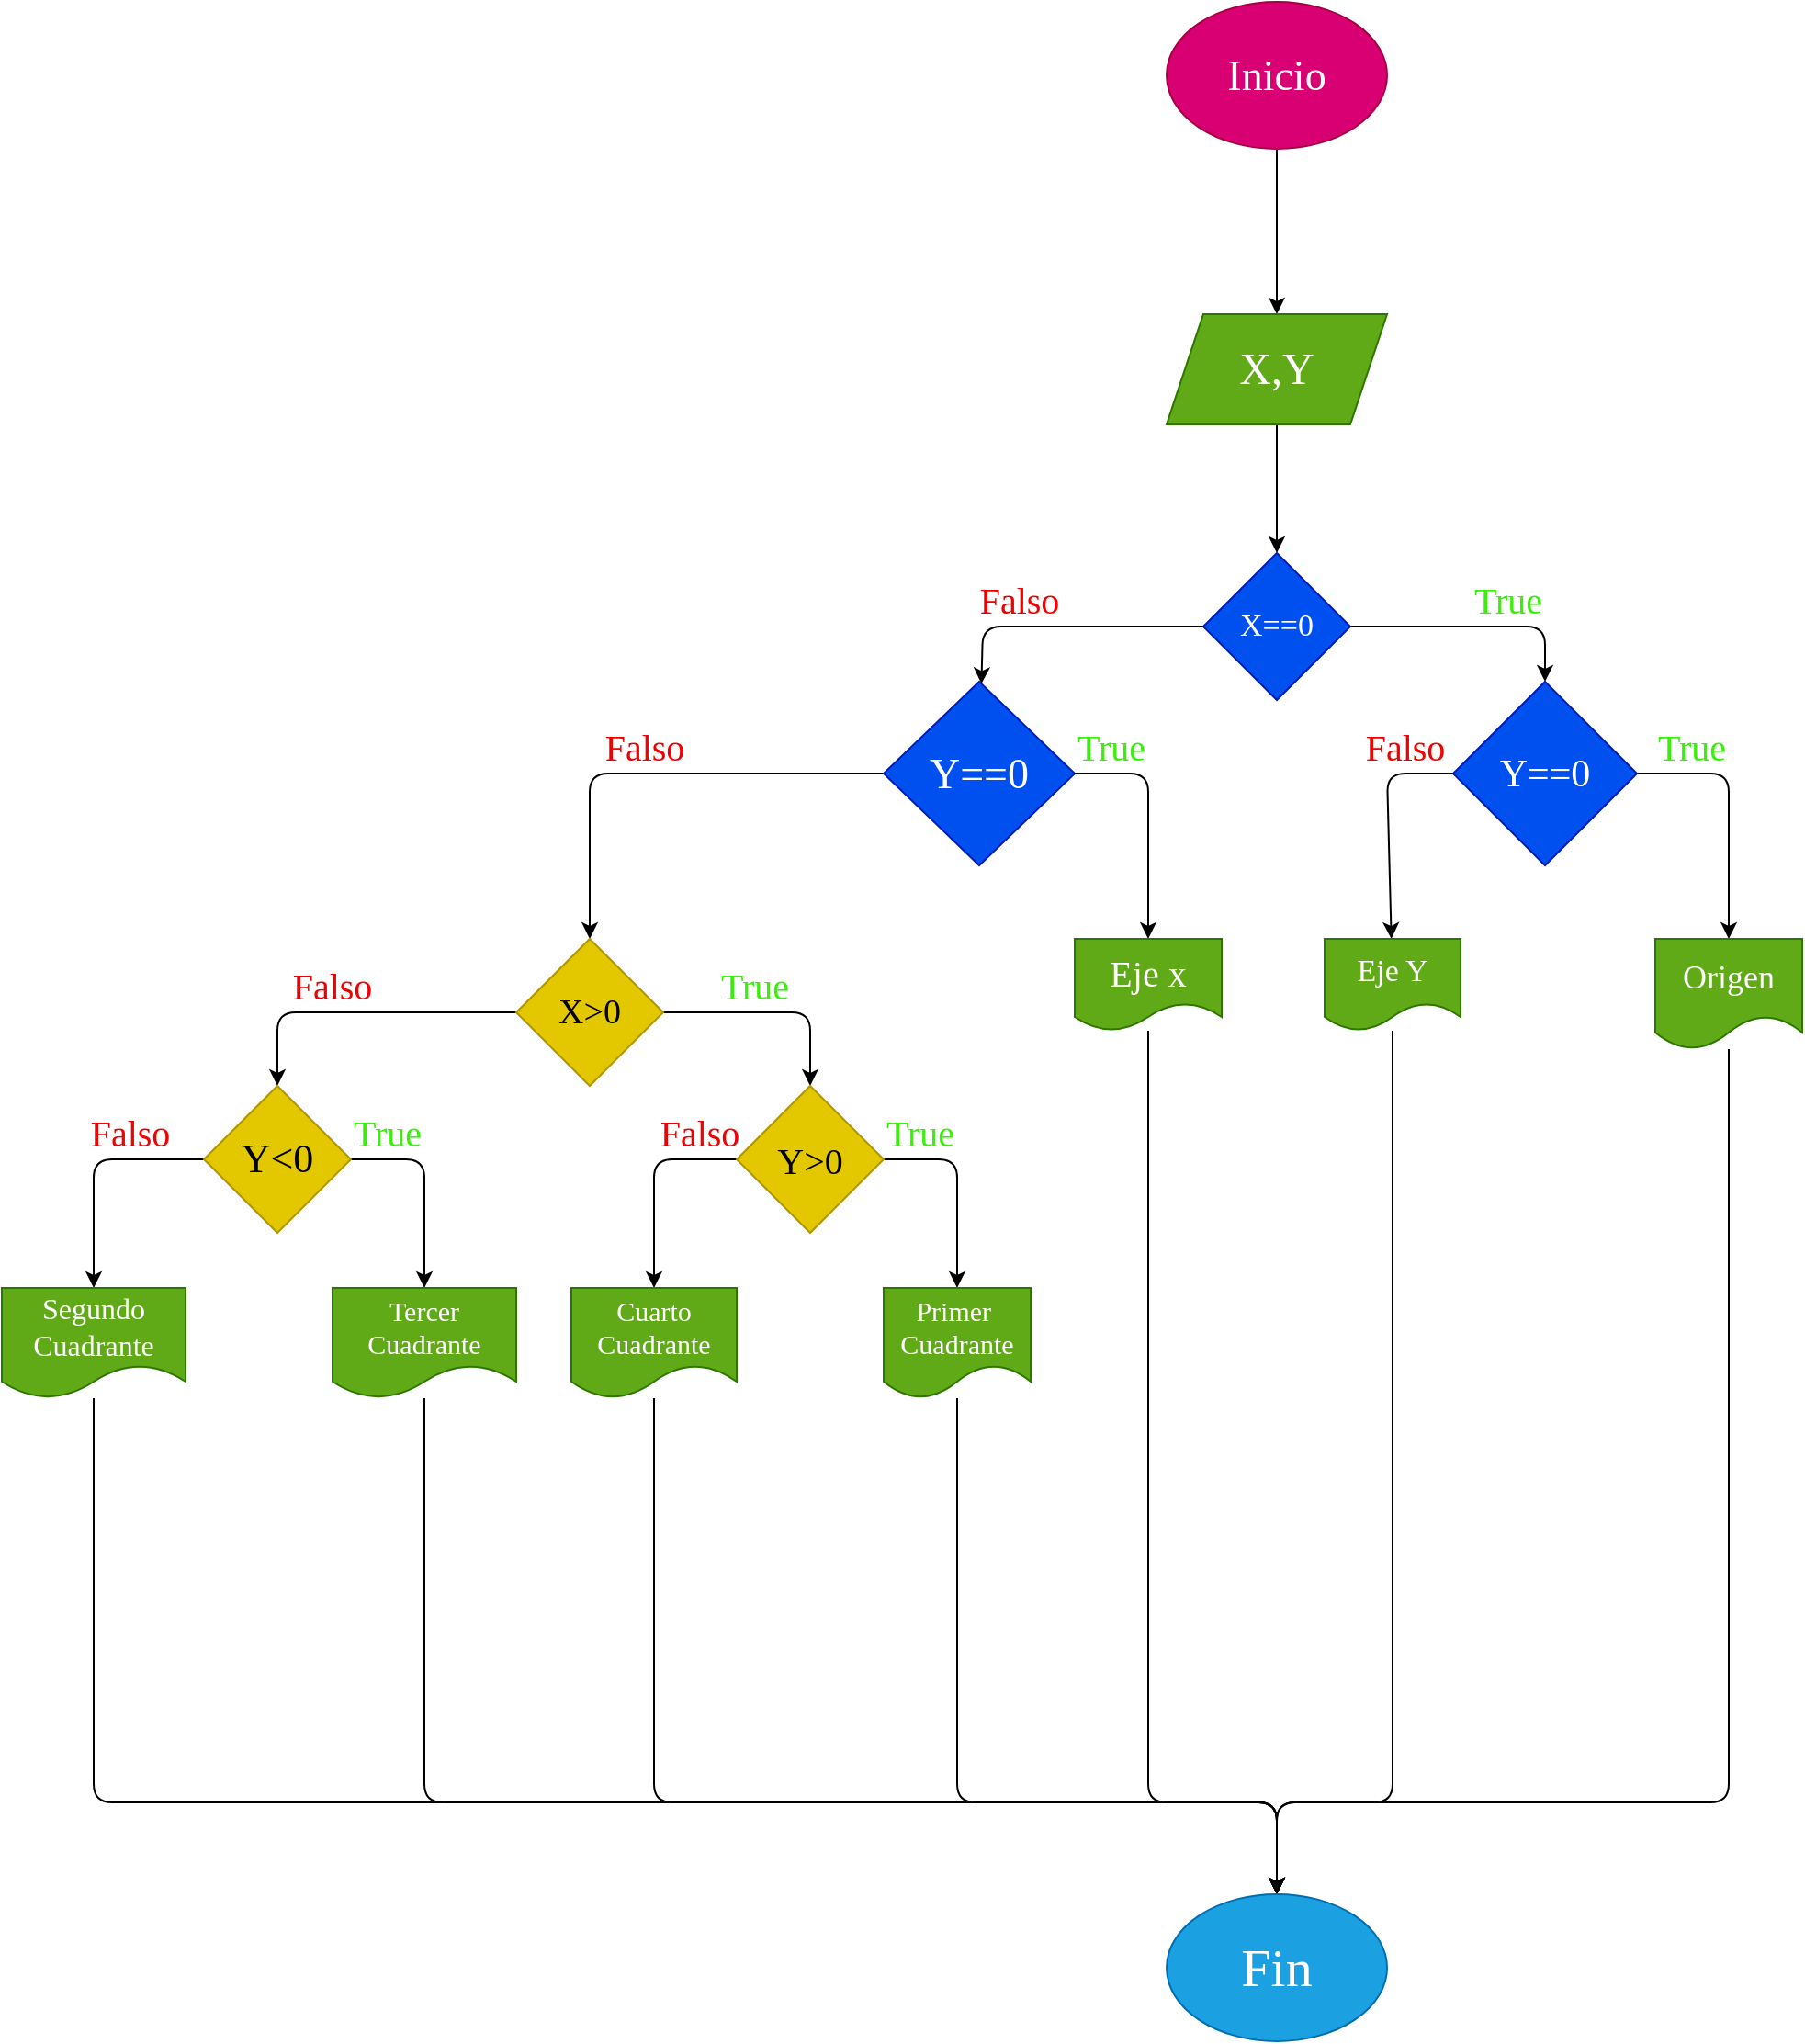 <mxfile>
    <diagram id="kxzGbGIx9sgmkfija7Jn" name="Página-1">
        <mxGraphModel dx="1477" dy="383" grid="1" gridSize="10" guides="1" tooltips="1" connect="1" arrows="1" fold="1" page="1" pageScale="1" pageWidth="827" pageHeight="1169" math="0" shadow="0">
            <root>
                <mxCell id="0"/>
                <mxCell id="1" parent="0"/>
                <mxCell id="6" value="" style="edgeStyle=none;html=1;" parent="1" source="2" target="5" edge="1">
                    <mxGeometry relative="1" as="geometry"/>
                </mxCell>
                <mxCell id="2" value="Inicio" style="ellipse;whiteSpace=wrap;html=1;fillColor=#d80073;strokeColor=#A50040;fontColor=#ffffff;fontFamily=Comic Sans MS;fontSize=23;" parent="1" vertex="1">
                    <mxGeometry x="354" y="10" width="120" height="80" as="geometry"/>
                </mxCell>
                <mxCell id="8" value="" style="edgeStyle=none;html=1;" parent="1" source="5" target="7" edge="1">
                    <mxGeometry relative="1" as="geometry"/>
                </mxCell>
                <mxCell id="5" value="X,Y" style="shape=parallelogram;perimeter=parallelogramPerimeter;whiteSpace=wrap;html=1;fixedSize=1;fillColor=#60a917;fontColor=#ffffff;strokeColor=#2D7600;fontFamily=Comic Sans MS;fontSize=24;" parent="1" vertex="1">
                    <mxGeometry x="354" y="180" width="120" height="60" as="geometry"/>
                </mxCell>
                <mxCell id="10" value="" style="edgeStyle=none;html=1;" parent="1" source="7" target="9" edge="1">
                    <mxGeometry relative="1" as="geometry">
                        <Array as="points">
                            <mxPoint x="254" y="350"/>
                        </Array>
                    </mxGeometry>
                </mxCell>
                <mxCell id="12" value="" style="edgeStyle=none;html=1;" parent="1" source="7" target="11" edge="1">
                    <mxGeometry relative="1" as="geometry">
                        <Array as="points">
                            <mxPoint x="560" y="350"/>
                        </Array>
                    </mxGeometry>
                </mxCell>
                <mxCell id="7" value="X==0" style="rhombus;whiteSpace=wrap;html=1;fillColor=#0050ef;fontColor=#ffffff;strokeColor=#001DBC;fontFamily=Comic Sans MS;fontSize=17;" parent="1" vertex="1">
                    <mxGeometry x="374" y="310" width="80" height="80" as="geometry"/>
                </mxCell>
                <mxCell id="20" value="" style="edgeStyle=none;html=1;" parent="1" source="9" target="19" edge="1">
                    <mxGeometry relative="1" as="geometry">
                        <Array as="points">
                            <mxPoint x="344" y="430"/>
                        </Array>
                    </mxGeometry>
                </mxCell>
                <mxCell id="22" value="" style="edgeStyle=none;html=1;" parent="1" source="9" target="21" edge="1">
                    <mxGeometry relative="1" as="geometry">
                        <Array as="points">
                            <mxPoint x="40" y="430"/>
                        </Array>
                    </mxGeometry>
                </mxCell>
                <mxCell id="9" value="Y==0" style="rhombus;whiteSpace=wrap;html=1;fillColor=#0050ef;fontColor=#ffffff;strokeColor=#001DBC;fontFamily=Comic Sans MS;fontSize=23;" parent="1" vertex="1">
                    <mxGeometry x="200" y="380" width="104" height="100" as="geometry"/>
                </mxCell>
                <mxCell id="16" value="" style="edgeStyle=none;html=1;" parent="1" source="11" target="15" edge="1">
                    <mxGeometry relative="1" as="geometry">
                        <Array as="points">
                            <mxPoint x="474" y="430"/>
                        </Array>
                    </mxGeometry>
                </mxCell>
                <mxCell id="18" value="" style="edgeStyle=none;html=1;" parent="1" source="11" target="17" edge="1">
                    <mxGeometry relative="1" as="geometry">
                        <Array as="points">
                            <mxPoint x="660" y="430"/>
                        </Array>
                    </mxGeometry>
                </mxCell>
                <mxCell id="11" value="Y==0" style="rhombus;whiteSpace=wrap;html=1;fillColor=#0050ef;fontColor=#ffffff;strokeColor=#001DBC;fontSize=21;fontFamily=Comic Sans MS;" parent="1" vertex="1">
                    <mxGeometry x="510" y="380" width="100" height="100" as="geometry"/>
                </mxCell>
                <mxCell id="43" style="edgeStyle=none;html=1;entryX=0.5;entryY=0;entryDx=0;entryDy=0;" parent="1" source="15" target="36" edge="1">
                    <mxGeometry relative="1" as="geometry">
                        <Array as="points">
                            <mxPoint x="477" y="990"/>
                            <mxPoint x="414" y="990"/>
                        </Array>
                    </mxGeometry>
                </mxCell>
                <mxCell id="15" value="Eje Y" style="shape=document;whiteSpace=wrap;html=1;boundedLbl=1;fillColor=#60a917;fontColor=#ffffff;strokeColor=#2D7600;fontSize=17;fontFamily=Comic Sans MS;" parent="1" vertex="1">
                    <mxGeometry x="440" y="520" width="74" height="50" as="geometry"/>
                </mxCell>
                <mxCell id="44" style="edgeStyle=none;html=1;entryX=0.5;entryY=0;entryDx=0;entryDy=0;" parent="1" source="17" target="36" edge="1">
                    <mxGeometry relative="1" as="geometry">
                        <mxPoint x="410" y="990" as="targetPoint"/>
                        <Array as="points">
                            <mxPoint x="660" y="990"/>
                            <mxPoint x="414" y="990"/>
                        </Array>
                    </mxGeometry>
                </mxCell>
                <mxCell id="17" value="Origen" style="shape=document;whiteSpace=wrap;html=1;boundedLbl=1;fillColor=#60a917;fontColor=#ffffff;strokeColor=#2D7600;fontSize=18;fontFamily=Comic Sans MS;" parent="1" vertex="1">
                    <mxGeometry x="620" y="520" width="80" height="60" as="geometry"/>
                </mxCell>
                <mxCell id="42" style="edgeStyle=none;html=1;entryX=0.5;entryY=0;entryDx=0;entryDy=0;" parent="1" source="19" target="36" edge="1">
                    <mxGeometry relative="1" as="geometry">
                        <Array as="points">
                            <mxPoint x="344" y="990"/>
                            <mxPoint x="414" y="990"/>
                        </Array>
                    </mxGeometry>
                </mxCell>
                <mxCell id="19" value="Eje x" style="shape=document;whiteSpace=wrap;html=1;boundedLbl=1;fillColor=#60a917;fontColor=#ffffff;strokeColor=#2D7600;fontFamily=Comic Sans MS;fontSize=20;" parent="1" vertex="1">
                    <mxGeometry x="304" y="520" width="80" height="50" as="geometry"/>
                </mxCell>
                <mxCell id="24" value="" style="edgeStyle=none;html=1;" parent="1" source="21" target="23" edge="1">
                    <mxGeometry relative="1" as="geometry">
                        <Array as="points">
                            <mxPoint x="160" y="560"/>
                        </Array>
                    </mxGeometry>
                </mxCell>
                <mxCell id="26" value="" style="edgeStyle=none;html=1;" parent="1" source="21" target="25" edge="1">
                    <mxGeometry relative="1" as="geometry">
                        <Array as="points">
                            <mxPoint x="-130" y="560"/>
                        </Array>
                    </mxGeometry>
                </mxCell>
                <mxCell id="21" value="X&amp;gt;0" style="rhombus;whiteSpace=wrap;html=1;fillColor=#e3c800;fontColor=#000000;strokeColor=#B09500;fontFamily=Comic Sans MS;fontSize=19;" parent="1" vertex="1">
                    <mxGeometry y="520" width="80" height="80" as="geometry"/>
                </mxCell>
                <mxCell id="32" value="" style="edgeStyle=none;html=1;" parent="1" source="23" target="31" edge="1">
                    <mxGeometry relative="1" as="geometry">
                        <Array as="points">
                            <mxPoint x="75" y="640"/>
                        </Array>
                    </mxGeometry>
                </mxCell>
                <mxCell id="34" value="" style="edgeStyle=none;html=1;" parent="1" source="23" target="33" edge="1">
                    <mxGeometry relative="1" as="geometry">
                        <Array as="points">
                            <mxPoint x="240" y="640"/>
                        </Array>
                    </mxGeometry>
                </mxCell>
                <mxCell id="23" value="Y&amp;gt;0" style="rhombus;whiteSpace=wrap;html=1;fillColor=#e3c800;fontColor=#000000;strokeColor=#B09500;fontFamily=Comic Sans MS;fontSize=20;" parent="1" vertex="1">
                    <mxGeometry x="120" y="600" width="80" height="80" as="geometry"/>
                </mxCell>
                <mxCell id="28" value="" style="edgeStyle=none;html=1;" parent="1" source="25" target="27" edge="1">
                    <mxGeometry relative="1" as="geometry">
                        <Array as="points">
                            <mxPoint x="-230" y="640"/>
                        </Array>
                    </mxGeometry>
                </mxCell>
                <mxCell id="30" value="" style="edgeStyle=none;html=1;" parent="1" source="25" target="29" edge="1">
                    <mxGeometry relative="1" as="geometry">
                        <Array as="points">
                            <mxPoint x="-50" y="640"/>
                        </Array>
                    </mxGeometry>
                </mxCell>
                <mxCell id="25" value="Y&amp;lt;0" style="rhombus;whiteSpace=wrap;html=1;fillColor=#e3c800;fontColor=#000000;strokeColor=#B09500;fontFamily=Comic Sans MS;fontSize=22;" parent="1" vertex="1">
                    <mxGeometry x="-170" y="600" width="80" height="80" as="geometry"/>
                </mxCell>
                <mxCell id="41" style="edgeStyle=none;html=1;entryX=0.5;entryY=0;entryDx=0;entryDy=0;" parent="1" source="27" target="36" edge="1">
                    <mxGeometry relative="1" as="geometry">
                        <Array as="points">
                            <mxPoint x="-230" y="990"/>
                            <mxPoint x="414" y="990"/>
                        </Array>
                    </mxGeometry>
                </mxCell>
                <mxCell id="27" value="Segundo&lt;br style=&quot;font-size: 16px;&quot;&gt;Cuadrante" style="shape=document;whiteSpace=wrap;html=1;boundedLbl=1;fillColor=#60a917;fontColor=#ffffff;strokeColor=#2D7600;fontSize=16;fontFamily=Comic Sans MS;" parent="1" vertex="1">
                    <mxGeometry x="-280" y="710" width="100" height="60" as="geometry"/>
                </mxCell>
                <mxCell id="39" style="edgeStyle=none;html=1;entryX=0.5;entryY=0;entryDx=0;entryDy=0;" parent="1" source="29" target="36" edge="1">
                    <mxGeometry relative="1" as="geometry">
                        <Array as="points">
                            <mxPoint x="-50" y="990"/>
                            <mxPoint x="414" y="990"/>
                        </Array>
                    </mxGeometry>
                </mxCell>
                <mxCell id="29" value="Tercer&lt;br style=&quot;font-size: 15px;&quot;&gt;Cuadrante" style="shape=document;whiteSpace=wrap;html=1;boundedLbl=1;fillColor=#60a917;fontColor=#ffffff;strokeColor=#2D7600;fontSize=15;fontFamily=Comic Sans MS;" parent="1" vertex="1">
                    <mxGeometry x="-100" y="710" width="100" height="60" as="geometry"/>
                </mxCell>
                <mxCell id="40" style="edgeStyle=none;html=1;entryX=0.5;entryY=0;entryDx=0;entryDy=0;" parent="1" source="31" target="36" edge="1">
                    <mxGeometry relative="1" as="geometry">
                        <Array as="points">
                            <mxPoint x="75" y="990"/>
                            <mxPoint x="414" y="990"/>
                        </Array>
                    </mxGeometry>
                </mxCell>
                <mxCell id="31" value="Cuarto&lt;br style=&quot;font-size: 15px;&quot;&gt;Cuadrante" style="shape=document;whiteSpace=wrap;html=1;boundedLbl=1;fillColor=#60a917;fontColor=#ffffff;strokeColor=#2D7600;fontSize=15;fontFamily=Comic Sans MS;" parent="1" vertex="1">
                    <mxGeometry x="30" y="710" width="90" height="60" as="geometry"/>
                </mxCell>
                <mxCell id="37" style="edgeStyle=none;html=1;entryX=0.5;entryY=0;entryDx=0;entryDy=0;" parent="1" source="33" target="36" edge="1">
                    <mxGeometry relative="1" as="geometry">
                        <Array as="points">
                            <mxPoint x="240" y="990"/>
                            <mxPoint x="414" y="990"/>
                        </Array>
                    </mxGeometry>
                </mxCell>
                <mxCell id="33" value="Primer&amp;nbsp;&lt;br style=&quot;font-size: 15px;&quot;&gt;Cuadrante" style="shape=document;whiteSpace=wrap;html=1;boundedLbl=1;fillColor=#60a917;fontColor=#ffffff;strokeColor=#2D7600;fontSize=15;fontFamily=Comic Sans MS;" parent="1" vertex="1">
                    <mxGeometry x="200" y="710" width="80" height="60" as="geometry"/>
                </mxCell>
                <mxCell id="36" value="Fin" style="ellipse;whiteSpace=wrap;html=1;fillColor=#1ba1e2;fontColor=#ffffff;strokeColor=#006EAF;fontFamily=Comic Sans MS;fontSize=29;" parent="1" vertex="1">
                    <mxGeometry x="354" y="1040" width="120" height="80" as="geometry"/>
                </mxCell>
                <mxCell id="47" value="Falso" style="text;html=1;strokeColor=none;fillColor=none;align=center;verticalAlign=middle;whiteSpace=wrap;rounded=0;fontFamily=Comic Sans MS;fontSize=20;fontColor=#F00000;" parent="1" vertex="1">
                    <mxGeometry x="244" y="320" width="60" height="30" as="geometry"/>
                </mxCell>
                <mxCell id="48" value="Falso" style="text;html=1;strokeColor=none;fillColor=none;align=center;verticalAlign=middle;whiteSpace=wrap;rounded=0;fontFamily=Comic Sans MS;fontSize=20;fontColor=#F00000;" parent="1" vertex="1">
                    <mxGeometry x="40" y="400" width="60" height="30" as="geometry"/>
                </mxCell>
                <mxCell id="49" value="Falso" style="text;html=1;strokeColor=none;fillColor=none;align=center;verticalAlign=middle;whiteSpace=wrap;rounded=0;fontFamily=Comic Sans MS;fontSize=20;fontColor=#F00000;" parent="1" vertex="1">
                    <mxGeometry x="-130" y="530" width="60" height="30" as="geometry"/>
                </mxCell>
                <mxCell id="52" value="Falso" style="text;html=1;strokeColor=none;fillColor=none;align=center;verticalAlign=middle;whiteSpace=wrap;rounded=0;fontFamily=Comic Sans MS;fontSize=20;fontColor=#F00000;" parent="1" vertex="1">
                    <mxGeometry x="-240" y="610" width="60" height="30" as="geometry"/>
                </mxCell>
                <mxCell id="53" value="True" style="text;html=1;strokeColor=none;fillColor=none;align=center;verticalAlign=middle;whiteSpace=wrap;rounded=0;fontFamily=Comic Sans MS;fontSize=20;fontColor=#38F00A;" parent="1" vertex="1">
                    <mxGeometry x="510" y="320" width="60" height="30" as="geometry"/>
                </mxCell>
                <mxCell id="54" value="True" style="text;html=1;strokeColor=none;fillColor=none;align=center;verticalAlign=middle;whiteSpace=wrap;rounded=0;fontFamily=Comic Sans MS;fontSize=20;fontColor=#38F00A;" parent="1" vertex="1">
                    <mxGeometry x="610" y="400" width="60" height="30" as="geometry"/>
                </mxCell>
                <mxCell id="55" value="True" style="text;html=1;strokeColor=none;fillColor=none;align=center;verticalAlign=middle;whiteSpace=wrap;rounded=0;fontFamily=Comic Sans MS;fontSize=20;fontColor=#38F00A;" parent="1" vertex="1">
                    <mxGeometry x="294" y="400" width="60" height="30" as="geometry"/>
                </mxCell>
                <mxCell id="56" value="True" style="text;html=1;strokeColor=none;fillColor=none;align=center;verticalAlign=middle;whiteSpace=wrap;rounded=0;fontFamily=Comic Sans MS;fontSize=20;fontColor=#38F00A;" parent="1" vertex="1">
                    <mxGeometry x="100" y="530" width="60" height="30" as="geometry"/>
                </mxCell>
                <mxCell id="57" value="True" style="text;html=1;strokeColor=none;fillColor=none;align=center;verticalAlign=middle;whiteSpace=wrap;rounded=0;fontFamily=Comic Sans MS;fontSize=20;fontColor=#38F00A;" parent="1" vertex="1">
                    <mxGeometry x="190" y="610" width="60" height="30" as="geometry"/>
                </mxCell>
                <mxCell id="58" value="True" style="text;html=1;strokeColor=none;fillColor=none;align=center;verticalAlign=middle;whiteSpace=wrap;rounded=0;fontFamily=Comic Sans MS;fontSize=20;fontColor=#38F00A;" parent="1" vertex="1">
                    <mxGeometry x="-100" y="610" width="60" height="30" as="geometry"/>
                </mxCell>
                <mxCell id="60" value="Falso" style="text;html=1;strokeColor=none;fillColor=none;align=center;verticalAlign=middle;whiteSpace=wrap;rounded=0;fontFamily=Comic Sans MS;fontSize=20;fontColor=#F00000;" parent="1" vertex="1">
                    <mxGeometry x="70" y="610" width="60" height="30" as="geometry"/>
                </mxCell>
                <mxCell id="61" value="Falso" style="text;html=1;strokeColor=none;fillColor=none;align=center;verticalAlign=middle;whiteSpace=wrap;rounded=0;fontFamily=Comic Sans MS;fontSize=20;fontColor=#F00000;" parent="1" vertex="1">
                    <mxGeometry x="454" y="400" width="60" height="30" as="geometry"/>
                </mxCell>
            </root>
        </mxGraphModel>
    </diagram>
</mxfile>